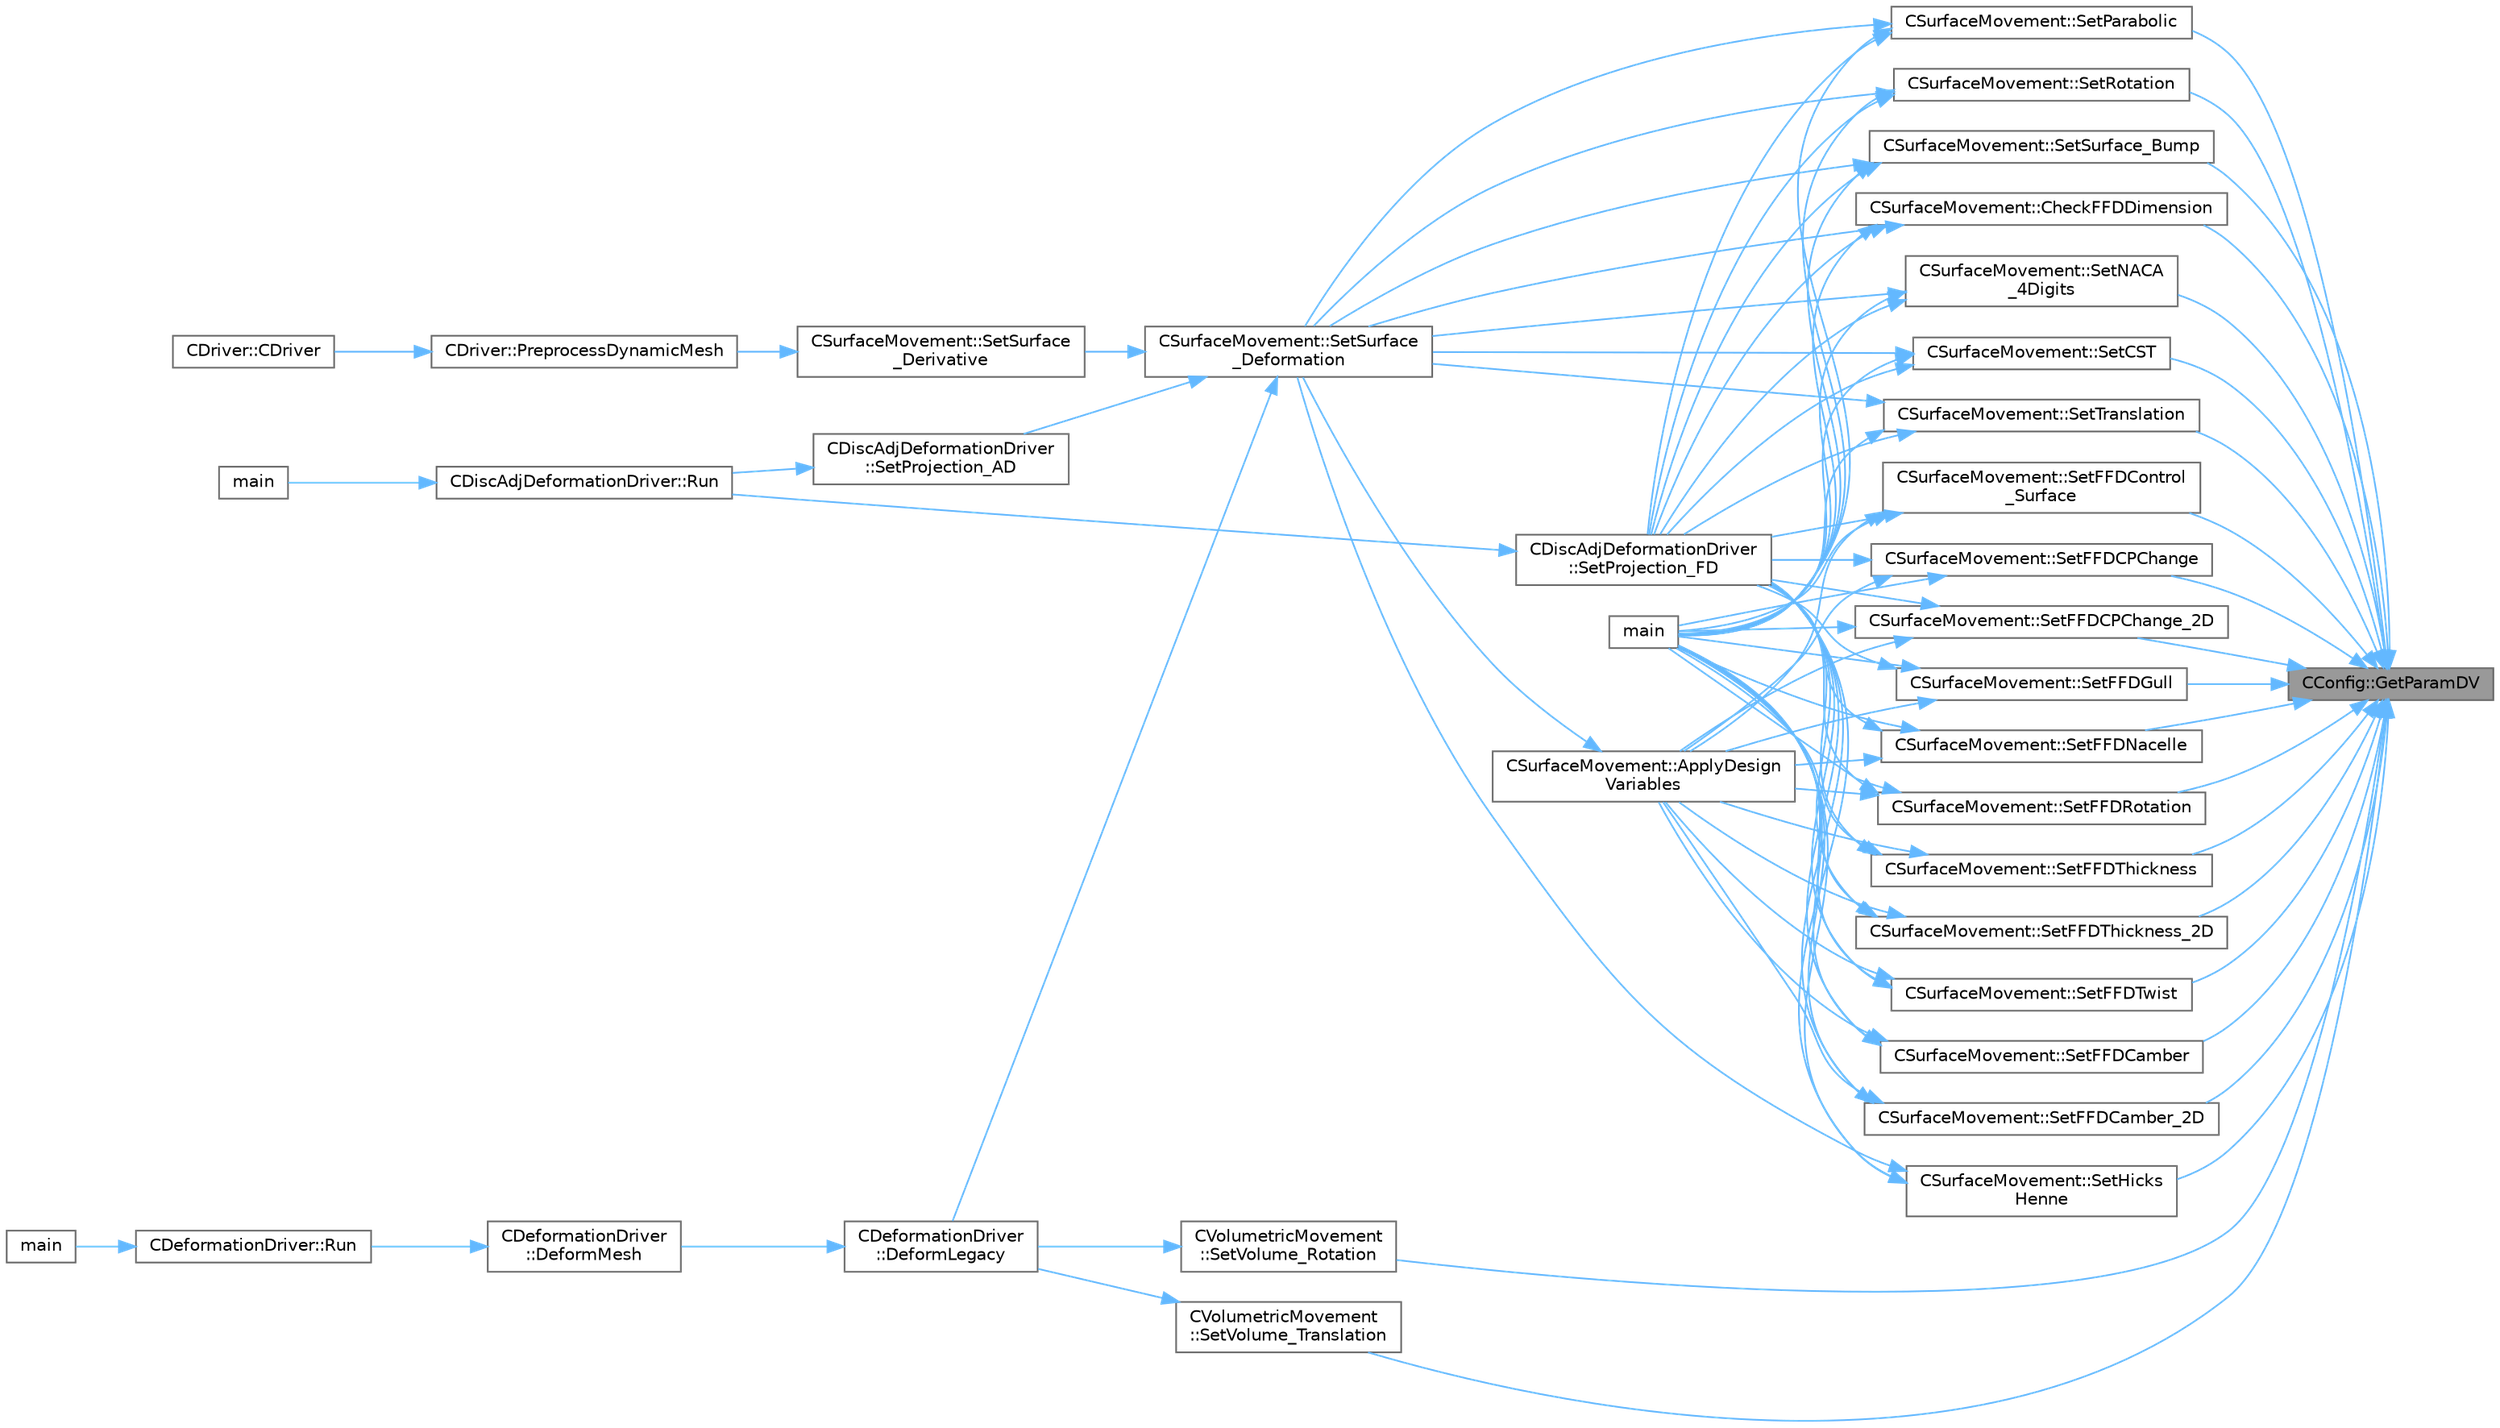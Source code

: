 digraph "CConfig::GetParamDV"
{
 // LATEX_PDF_SIZE
  bgcolor="transparent";
  edge [fontname=Helvetica,fontsize=10,labelfontname=Helvetica,labelfontsize=10];
  node [fontname=Helvetica,fontsize=10,shape=box,height=0.2,width=0.4];
  rankdir="RL";
  Node1 [id="Node000001",label="CConfig::GetParamDV",height=0.2,width=0.4,color="gray40", fillcolor="grey60", style="filled", fontcolor="black",tooltip="Get a parameter of the particular design variable."];
  Node1 -> Node2 [id="edge1_Node000001_Node000002",dir="back",color="steelblue1",style="solid",tooltip=" "];
  Node2 [id="Node000002",label="CSurfaceMovement::CheckFFDDimension",height=0.2,width=0.4,color="grey40", fillcolor="white", style="filled",URL="$classCSurfaceMovement.html#ac96d720da758ca2e213d8198ba738525",tooltip="Check the intersections of the FFD with the surface."];
  Node2 -> Node3 [id="edge2_Node000002_Node000003",dir="back",color="steelblue1",style="solid",tooltip=" "];
  Node3 [id="Node000003",label="main",height=0.2,width=0.4,color="grey40", fillcolor="white", style="filled",URL="$SU2__GEO_8cpp.html#a0ddf1224851353fc92bfbff6f499fa97",tooltip=" "];
  Node2 -> Node4 [id="edge3_Node000002_Node000004",dir="back",color="steelblue1",style="solid",tooltip=" "];
  Node4 [id="Node000004",label="CDiscAdjDeformationDriver\l::SetProjection_FD",height=0.2,width=0.4,color="grey40", fillcolor="white", style="filled",URL="$classCDiscAdjDeformationDriver.html#a95299c158548de3cccbab0f2278172f5",tooltip="Projection of the surface sensitivity using finite differences (FD)."];
  Node4 -> Node5 [id="edge4_Node000004_Node000005",dir="back",color="steelblue1",style="solid",tooltip=" "];
  Node5 [id="Node000005",label="CDiscAdjDeformationDriver::Run",height=0.2,width=0.4,color="grey40", fillcolor="white", style="filled",URL="$classCDiscAdjDeformationDriver.html#adb51f9096356607d6f48c05891dec0cb",tooltip="Launch the driver computation."];
  Node5 -> Node6 [id="edge5_Node000005_Node000006",dir="back",color="steelblue1",style="solid",tooltip=" "];
  Node6 [id="Node000006",label="main",height=0.2,width=0.4,color="grey40", fillcolor="white", style="filled",URL="$SU2__DOT_8cpp.html#a0ddf1224851353fc92bfbff6f499fa97",tooltip=" "];
  Node2 -> Node7 [id="edge6_Node000002_Node000007",dir="back",color="steelblue1",style="solid",tooltip=" "];
  Node7 [id="Node000007",label="CSurfaceMovement::SetSurface\l_Deformation",height=0.2,width=0.4,color="grey40", fillcolor="white", style="filled",URL="$classCSurfaceMovement.html#af8da279141f7e64121f3d15019fee45e",tooltip="Set the surface/boundary deformation."];
  Node7 -> Node8 [id="edge7_Node000007_Node000008",dir="back",color="steelblue1",style="solid",tooltip=" "];
  Node8 [id="Node000008",label="CDeformationDriver\l::DeformLegacy",height=0.2,width=0.4,color="grey40", fillcolor="white", style="filled",URL="$classCDeformationDriver.html#a3a78157ae57334880516fa9b84b81c0a",tooltip="Mesh deformation based on legacy implementation."];
  Node8 -> Node9 [id="edge8_Node000008_Node000009",dir="back",color="steelblue1",style="solid",tooltip=" "];
  Node9 [id="Node000009",label="CDeformationDriver\l::DeformMesh",height=0.2,width=0.4,color="grey40", fillcolor="white", style="filled",URL="$classCDeformationDriver.html#a65c57fd20981a9d24e54421f381e0570",tooltip="Mesh deformation based on linear elasticity solver (CMeshSolver)."];
  Node9 -> Node10 [id="edge9_Node000009_Node000010",dir="back",color="steelblue1",style="solid",tooltip=" "];
  Node10 [id="Node000010",label="CDeformationDriver::Run",height=0.2,width=0.4,color="grey40", fillcolor="white", style="filled",URL="$classCDeformationDriver.html#aa6da6453a3790a001ed9cb135926e107",tooltip="Launch the driver computation."];
  Node10 -> Node11 [id="edge10_Node000010_Node000011",dir="back",color="steelblue1",style="solid",tooltip=" "];
  Node11 [id="Node000011",label="main",height=0.2,width=0.4,color="grey40", fillcolor="white", style="filled",URL="$SU2__DEF_8cpp.html#a0ddf1224851353fc92bfbff6f499fa97",tooltip=" "];
  Node7 -> Node12 [id="edge11_Node000007_Node000012",dir="back",color="steelblue1",style="solid",tooltip=" "];
  Node12 [id="Node000012",label="CDiscAdjDeformationDriver\l::SetProjection_AD",height=0.2,width=0.4,color="grey40", fillcolor="white", style="filled",URL="$classCDiscAdjDeformationDriver.html#a6cb4f362b649e12ef2afad764de6d70a",tooltip="Projection of the surface sensitivity using algorithmic differentiation (AD)."];
  Node12 -> Node5 [id="edge12_Node000012_Node000005",dir="back",color="steelblue1",style="solid",tooltip=" "];
  Node7 -> Node13 [id="edge13_Node000007_Node000013",dir="back",color="steelblue1",style="solid",tooltip=" "];
  Node13 [id="Node000013",label="CSurfaceMovement::SetSurface\l_Derivative",height=0.2,width=0.4,color="grey40", fillcolor="white", style="filled",URL="$classCSurfaceMovement.html#af6aac73d04565bf6e9b81305b66e97e7",tooltip="Set derivatives of the surface/boundary deformation."];
  Node13 -> Node14 [id="edge14_Node000013_Node000014",dir="back",color="steelblue1",style="solid",tooltip=" "];
  Node14 [id="Node000014",label="CDriver::PreprocessDynamicMesh",height=0.2,width=0.4,color="grey40", fillcolor="white", style="filled",URL="$classCDriver.html#a1c1a52f57d73376cd2e95e730274a6ae",tooltip="GridMovement_Preprocessing."];
  Node14 -> Node15 [id="edge15_Node000014_Node000015",dir="back",color="steelblue1",style="solid",tooltip=" "];
  Node15 [id="Node000015",label="CDriver::CDriver",height=0.2,width=0.4,color="grey40", fillcolor="white", style="filled",URL="$classCDriver.html#a3fca4a013a6efa9bbb38fe78a86b5f3d",tooltip="Constructor of the class."];
  Node1 -> Node16 [id="edge16_Node000001_Node000016",dir="back",color="steelblue1",style="solid",tooltip=" "];
  Node16 [id="Node000016",label="CSurfaceMovement::SetCST",height=0.2,width=0.4,color="grey40", fillcolor="white", style="filled",URL="$classCSurfaceMovement.html#a10a599f558d2d847be1c638be43acd63",tooltip="Set a deformation based on a change in the Kulfan parameters for an airfoil."];
  Node16 -> Node3 [id="edge17_Node000016_Node000003",dir="back",color="steelblue1",style="solid",tooltip=" "];
  Node16 -> Node4 [id="edge18_Node000016_Node000004",dir="back",color="steelblue1",style="solid",tooltip=" "];
  Node16 -> Node7 [id="edge19_Node000016_Node000007",dir="back",color="steelblue1",style="solid",tooltip=" "];
  Node1 -> Node17 [id="edge20_Node000001_Node000017",dir="back",color="steelblue1",style="solid",tooltip=" "];
  Node17 [id="Node000017",label="CSurfaceMovement::SetFFDCamber",height=0.2,width=0.4,color="grey40", fillcolor="white", style="filled",URL="$classCSurfaceMovement.html#a7b7afb3b9bf70ddb0d2887e09c05b4f2",tooltip="Set a camber deformation of the Free From box using the control point position."];
  Node17 -> Node18 [id="edge21_Node000017_Node000018",dir="back",color="steelblue1",style="solid",tooltip=" "];
  Node18 [id="Node000018",label="CSurfaceMovement::ApplyDesign\lVariables",height=0.2,width=0.4,color="grey40", fillcolor="white", style="filled",URL="$classCSurfaceMovement.html#ae3eb0449495b8166a39e8f3cc01d1c51",tooltip="Apply the design variables to the control point position."];
  Node18 -> Node7 [id="edge22_Node000018_Node000007",dir="back",color="steelblue1",style="solid",tooltip=" "];
  Node17 -> Node3 [id="edge23_Node000017_Node000003",dir="back",color="steelblue1",style="solid",tooltip=" "];
  Node17 -> Node4 [id="edge24_Node000017_Node000004",dir="back",color="steelblue1",style="solid",tooltip=" "];
  Node1 -> Node19 [id="edge25_Node000001_Node000019",dir="back",color="steelblue1",style="solid",tooltip=" "];
  Node19 [id="Node000019",label="CSurfaceMovement::SetFFDCamber_2D",height=0.2,width=0.4,color="grey40", fillcolor="white", style="filled",URL="$classCSurfaceMovement.html#a4d749fda190e305e314a6c2def6d8014",tooltip="Set a camber deformation of the Free From box using the control point position."];
  Node19 -> Node18 [id="edge26_Node000019_Node000018",dir="back",color="steelblue1",style="solid",tooltip=" "];
  Node19 -> Node3 [id="edge27_Node000019_Node000003",dir="back",color="steelblue1",style="solid",tooltip=" "];
  Node19 -> Node4 [id="edge28_Node000019_Node000004",dir="back",color="steelblue1",style="solid",tooltip=" "];
  Node1 -> Node20 [id="edge29_Node000001_Node000020",dir="back",color="steelblue1",style="solid",tooltip=" "];
  Node20 [id="Node000020",label="CSurfaceMovement::SetFFDControl\l_Surface",height=0.2,width=0.4,color="grey40", fillcolor="white", style="filled",URL="$classCSurfaceMovement.html#a41ded86346b8d7decfc407036832f811",tooltip="Set a rotation angle deformation in a control surface of the Free From box using the control point po..."];
  Node20 -> Node18 [id="edge30_Node000020_Node000018",dir="back",color="steelblue1",style="solid",tooltip=" "];
  Node20 -> Node3 [id="edge31_Node000020_Node000003",dir="back",color="steelblue1",style="solid",tooltip=" "];
  Node20 -> Node4 [id="edge32_Node000020_Node000004",dir="back",color="steelblue1",style="solid",tooltip=" "];
  Node1 -> Node21 [id="edge33_Node000001_Node000021",dir="back",color="steelblue1",style="solid",tooltip=" "];
  Node21 [id="Node000021",label="CSurfaceMovement::SetFFDCPChange",height=0.2,width=0.4,color="grey40", fillcolor="white", style="filled",URL="$classCSurfaceMovement.html#a2741f6a291bedd495ffb07bc2b266551",tooltip="Set the deformation of the Free From box using the control point position."];
  Node21 -> Node18 [id="edge34_Node000021_Node000018",dir="back",color="steelblue1",style="solid",tooltip=" "];
  Node21 -> Node3 [id="edge35_Node000021_Node000003",dir="back",color="steelblue1",style="solid",tooltip=" "];
  Node21 -> Node4 [id="edge36_Node000021_Node000004",dir="back",color="steelblue1",style="solid",tooltip=" "];
  Node1 -> Node22 [id="edge37_Node000001_Node000022",dir="back",color="steelblue1",style="solid",tooltip=" "];
  Node22 [id="Node000022",label="CSurfaceMovement::SetFFDCPChange_2D",height=0.2,width=0.4,color="grey40", fillcolor="white", style="filled",URL="$classCSurfaceMovement.html#a3259a63e400351bce37b73478554feac",tooltip="Set the deformation of the Free From box using the control point position."];
  Node22 -> Node18 [id="edge38_Node000022_Node000018",dir="back",color="steelblue1",style="solid",tooltip=" "];
  Node22 -> Node3 [id="edge39_Node000022_Node000003",dir="back",color="steelblue1",style="solid",tooltip=" "];
  Node22 -> Node4 [id="edge40_Node000022_Node000004",dir="back",color="steelblue1",style="solid",tooltip=" "];
  Node1 -> Node23 [id="edge41_Node000001_Node000023",dir="back",color="steelblue1",style="solid",tooltip=" "];
  Node23 [id="Node000023",label="CSurfaceMovement::SetFFDGull",height=0.2,width=0.4,color="grey40", fillcolor="white", style="filled",URL="$classCSurfaceMovement.html#a557d1d5229886bc83c091fba9aa1b44c",tooltip="Set the deformation of the Free From box using the control point position."];
  Node23 -> Node18 [id="edge42_Node000023_Node000018",dir="back",color="steelblue1",style="solid",tooltip=" "];
  Node23 -> Node3 [id="edge43_Node000023_Node000003",dir="back",color="steelblue1",style="solid",tooltip=" "];
  Node23 -> Node4 [id="edge44_Node000023_Node000004",dir="back",color="steelblue1",style="solid",tooltip=" "];
  Node1 -> Node24 [id="edge45_Node000001_Node000024",dir="back",color="steelblue1",style="solid",tooltip=" "];
  Node24 [id="Node000024",label="CSurfaceMovement::SetFFDNacelle",height=0.2,width=0.4,color="grey40", fillcolor="white", style="filled",URL="$classCSurfaceMovement.html#a0e776cd95a3f4870365aa51f0145bccb",tooltip="Set the deformation of the Free From box using the control point position."];
  Node24 -> Node18 [id="edge46_Node000024_Node000018",dir="back",color="steelblue1",style="solid",tooltip=" "];
  Node24 -> Node3 [id="edge47_Node000024_Node000003",dir="back",color="steelblue1",style="solid",tooltip=" "];
  Node24 -> Node4 [id="edge48_Node000024_Node000004",dir="back",color="steelblue1",style="solid",tooltip=" "];
  Node1 -> Node25 [id="edge49_Node000001_Node000025",dir="back",color="steelblue1",style="solid",tooltip=" "];
  Node25 [id="Node000025",label="CSurfaceMovement::SetFFDRotation",height=0.2,width=0.4,color="grey40", fillcolor="white", style="filled",URL="$classCSurfaceMovement.html#ae781ee81387cbf0b1b4a313754d1fdf2",tooltip="Set a rotation angle deformation of the Free From box using the control point position."];
  Node25 -> Node18 [id="edge50_Node000025_Node000018",dir="back",color="steelblue1",style="solid",tooltip=" "];
  Node25 -> Node3 [id="edge51_Node000025_Node000003",dir="back",color="steelblue1",style="solid",tooltip=" "];
  Node25 -> Node4 [id="edge52_Node000025_Node000004",dir="back",color="steelblue1",style="solid",tooltip=" "];
  Node1 -> Node26 [id="edge53_Node000001_Node000026",dir="back",color="steelblue1",style="solid",tooltip=" "];
  Node26 [id="Node000026",label="CSurfaceMovement::SetFFDThickness",height=0.2,width=0.4,color="grey40", fillcolor="white", style="filled",URL="$classCSurfaceMovement.html#a208cedcfaa51dbfa1a266ed66231ccd7",tooltip="Set a thickness deformation of the Free From box using the control point position."];
  Node26 -> Node18 [id="edge54_Node000026_Node000018",dir="back",color="steelblue1",style="solid",tooltip=" "];
  Node26 -> Node3 [id="edge55_Node000026_Node000003",dir="back",color="steelblue1",style="solid",tooltip=" "];
  Node26 -> Node4 [id="edge56_Node000026_Node000004",dir="back",color="steelblue1",style="solid",tooltip=" "];
  Node1 -> Node27 [id="edge57_Node000001_Node000027",dir="back",color="steelblue1",style="solid",tooltip=" "];
  Node27 [id="Node000027",label="CSurfaceMovement::SetFFDThickness_2D",height=0.2,width=0.4,color="grey40", fillcolor="white", style="filled",URL="$classCSurfaceMovement.html#a69eb84dac770da6f009b0d89f9af9492",tooltip="Set a thickness deformation of the Free From box using the control point position."];
  Node27 -> Node18 [id="edge58_Node000027_Node000018",dir="back",color="steelblue1",style="solid",tooltip=" "];
  Node27 -> Node3 [id="edge59_Node000027_Node000003",dir="back",color="steelblue1",style="solid",tooltip=" "];
  Node27 -> Node4 [id="edge60_Node000027_Node000004",dir="back",color="steelblue1",style="solid",tooltip=" "];
  Node1 -> Node28 [id="edge61_Node000001_Node000028",dir="back",color="steelblue1",style="solid",tooltip=" "];
  Node28 [id="Node000028",label="CSurfaceMovement::SetFFDTwist",height=0.2,width=0.4,color="grey40", fillcolor="white", style="filled",URL="$classCSurfaceMovement.html#a5dd59db2e4d75c46499803f37aa24ce3",tooltip="Set a twist angle deformation of the Free From box using the control point position."];
  Node28 -> Node18 [id="edge62_Node000028_Node000018",dir="back",color="steelblue1",style="solid",tooltip=" "];
  Node28 -> Node3 [id="edge63_Node000028_Node000003",dir="back",color="steelblue1",style="solid",tooltip=" "];
  Node28 -> Node4 [id="edge64_Node000028_Node000004",dir="back",color="steelblue1",style="solid",tooltip=" "];
  Node1 -> Node29 [id="edge65_Node000001_Node000029",dir="back",color="steelblue1",style="solid",tooltip=" "];
  Node29 [id="Node000029",label="CSurfaceMovement::SetHicks\lHenne",height=0.2,width=0.4,color="grey40", fillcolor="white", style="filled",URL="$classCSurfaceMovement.html#a119e4756830fac758284342ea5027527",tooltip="Set a Hicks-Henne deformation bump functions on an airfoil."];
  Node29 -> Node3 [id="edge66_Node000029_Node000003",dir="back",color="steelblue1",style="solid",tooltip=" "];
  Node29 -> Node4 [id="edge67_Node000029_Node000004",dir="back",color="steelblue1",style="solid",tooltip=" "];
  Node29 -> Node7 [id="edge68_Node000029_Node000007",dir="back",color="steelblue1",style="solid",tooltip=" "];
  Node1 -> Node30 [id="edge69_Node000001_Node000030",dir="back",color="steelblue1",style="solid",tooltip=" "];
  Node30 [id="Node000030",label="CSurfaceMovement::SetNACA\l_4Digits",height=0.2,width=0.4,color="grey40", fillcolor="white", style="filled",URL="$classCSurfaceMovement.html#a4314f756ad57cd05374da8a0584265ef",tooltip="Set a NACA 4 digits airfoil family for airfoil deformation."];
  Node30 -> Node3 [id="edge70_Node000030_Node000003",dir="back",color="steelblue1",style="solid",tooltip=" "];
  Node30 -> Node4 [id="edge71_Node000030_Node000004",dir="back",color="steelblue1",style="solid",tooltip=" "];
  Node30 -> Node7 [id="edge72_Node000030_Node000007",dir="back",color="steelblue1",style="solid",tooltip=" "];
  Node1 -> Node31 [id="edge73_Node000001_Node000031",dir="back",color="steelblue1",style="solid",tooltip=" "];
  Node31 [id="Node000031",label="CSurfaceMovement::SetParabolic",height=0.2,width=0.4,color="grey40", fillcolor="white", style="filled",URL="$classCSurfaceMovement.html#a497bd9c53b26c086961679d9632a30c0",tooltip="Set a parabolic family for airfoil deformation."];
  Node31 -> Node3 [id="edge74_Node000031_Node000003",dir="back",color="steelblue1",style="solid",tooltip=" "];
  Node31 -> Node4 [id="edge75_Node000031_Node000004",dir="back",color="steelblue1",style="solid",tooltip=" "];
  Node31 -> Node7 [id="edge76_Node000031_Node000007",dir="back",color="steelblue1",style="solid",tooltip=" "];
  Node1 -> Node32 [id="edge77_Node000001_Node000032",dir="back",color="steelblue1",style="solid",tooltip=" "];
  Node32 [id="Node000032",label="CSurfaceMovement::SetRotation",height=0.2,width=0.4,color="grey40", fillcolor="white", style="filled",URL="$classCSurfaceMovement.html#aad83c7c30fe401024791c377713fac33",tooltip="Set a rotation for surface movement."];
  Node32 -> Node3 [id="edge78_Node000032_Node000003",dir="back",color="steelblue1",style="solid",tooltip=" "];
  Node32 -> Node4 [id="edge79_Node000032_Node000004",dir="back",color="steelblue1",style="solid",tooltip=" "];
  Node32 -> Node7 [id="edge80_Node000032_Node000007",dir="back",color="steelblue1",style="solid",tooltip=" "];
  Node1 -> Node33 [id="edge81_Node000001_Node000033",dir="back",color="steelblue1",style="solid",tooltip=" "];
  Node33 [id="Node000033",label="CSurfaceMovement::SetSurface_Bump",height=0.2,width=0.4,color="grey40", fillcolor="white", style="filled",URL="$classCSurfaceMovement.html#a38b1942d189627dfe5e6e22b7dfd99d6",tooltip="Set a Hicks-Henne deformation bump functions on an airfoil."];
  Node33 -> Node3 [id="edge82_Node000033_Node000003",dir="back",color="steelblue1",style="solid",tooltip=" "];
  Node33 -> Node4 [id="edge83_Node000033_Node000004",dir="back",color="steelblue1",style="solid",tooltip=" "];
  Node33 -> Node7 [id="edge84_Node000033_Node000007",dir="back",color="steelblue1",style="solid",tooltip=" "];
  Node1 -> Node34 [id="edge85_Node000001_Node000034",dir="back",color="steelblue1",style="solid",tooltip=" "];
  Node34 [id="Node000034",label="CSurfaceMovement::SetTranslation",height=0.2,width=0.4,color="grey40", fillcolor="white", style="filled",URL="$classCSurfaceMovement.html#a4f393ac34f3114df5e673f45e3dd01ee",tooltip="Set a displacement for surface movement."];
  Node34 -> Node3 [id="edge86_Node000034_Node000003",dir="back",color="steelblue1",style="solid",tooltip=" "];
  Node34 -> Node4 [id="edge87_Node000034_Node000004",dir="back",color="steelblue1",style="solid",tooltip=" "];
  Node34 -> Node7 [id="edge88_Node000034_Node000007",dir="back",color="steelblue1",style="solid",tooltip=" "];
  Node1 -> Node35 [id="edge89_Node000001_Node000035",dir="back",color="steelblue1",style="solid",tooltip=" "];
  Node35 [id="Node000035",label="CVolumetricMovement\l::SetVolume_Rotation",height=0.2,width=0.4,color="grey40", fillcolor="white", style="filled",URL="$classCVolumetricMovement.html#af04d0ba7919aa8bddb656347b34bba67",tooltip="Rotate the volume grid around a specified axis and angle."];
  Node35 -> Node8 [id="edge90_Node000035_Node000008",dir="back",color="steelblue1",style="solid",tooltip=" "];
  Node1 -> Node36 [id="edge91_Node000001_Node000036",dir="back",color="steelblue1",style="solid",tooltip=" "];
  Node36 [id="Node000036",label="CVolumetricMovement\l::SetVolume_Translation",height=0.2,width=0.4,color="grey40", fillcolor="white", style="filled",URL="$classCVolumetricMovement.html#adfd39194cc7ec87ba5d2bf96e67a4a95",tooltip="Translate the volume grid by a specified displacement vector."];
  Node36 -> Node8 [id="edge92_Node000036_Node000008",dir="back",color="steelblue1",style="solid",tooltip=" "];
}
